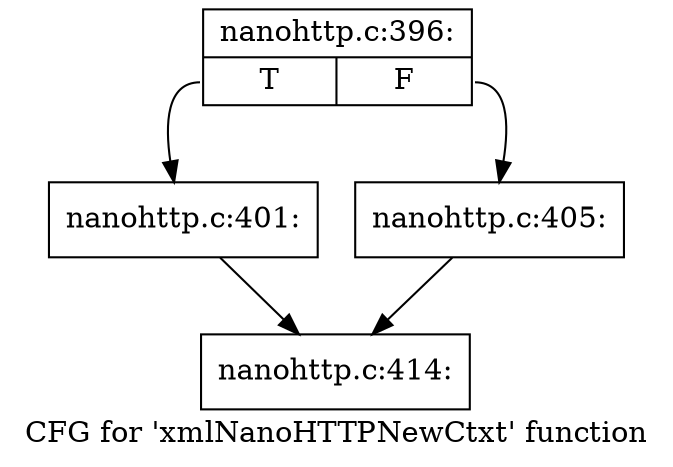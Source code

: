 digraph "CFG for 'xmlNanoHTTPNewCtxt' function" {
	label="CFG for 'xmlNanoHTTPNewCtxt' function";

	Node0x564de2470a80 [shape=record,label="{nanohttp.c:396:|{<s0>T|<s1>F}}"];
	Node0x564de2470a80:s0 -> Node0x564de2471840;
	Node0x564de2470a80:s1 -> Node0x564de2471890;
	Node0x564de2471840 [shape=record,label="{nanohttp.c:401:}"];
	Node0x564de2471840 -> Node0x564de2470ad0;
	Node0x564de2471890 [shape=record,label="{nanohttp.c:405:}"];
	Node0x564de2471890 -> Node0x564de2470ad0;
	Node0x564de2470ad0 [shape=record,label="{nanohttp.c:414:}"];
}
